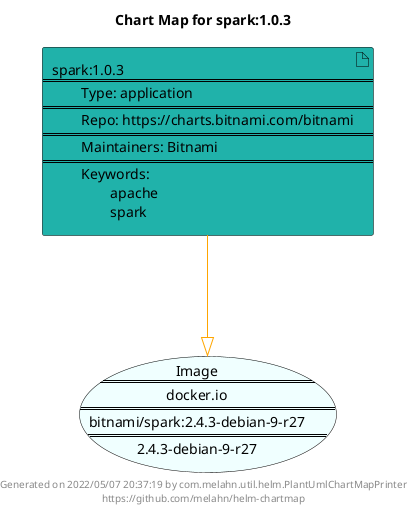 @startuml
skinparam linetype ortho
skinparam backgroundColor white
skinparam usecaseBorderColor black
skinparam usecaseArrowColor LightSlateGray
skinparam artifactBorderColor black
skinparam artifactArrowColor LightSlateGray

title Chart Map for spark:1.0.3

'There is one referenced Helm Chart
artifact "spark:1.0.3\n====\n\tType: application\n====\n\tRepo: https://charts.bitnami.com/bitnami\n====\n\tMaintainers: Bitnami\n====\n\tKeywords: \n\t\tapache\n\t\tspark" as spark_1_0_3 #LightSeaGreen

'There is one referenced Docker Image
usecase "Image\n====\ndocker.io\n====\nbitnami/spark:2.4.3-debian-9-r27\n====\n2.4.3-debian-9-r27" as docker_io_bitnami_spark_2_4_3_debian_9_r27 #Azure

'Chart Dependencies
spark_1_0_3--[#orange]-|>docker_io_bitnami_spark_2_4_3_debian_9_r27

center footer Generated on 2022/05/07 20:37:19 by com.melahn.util.helm.PlantUmlChartMapPrinter\nhttps://github.com/melahn/helm-chartmap
@enduml
